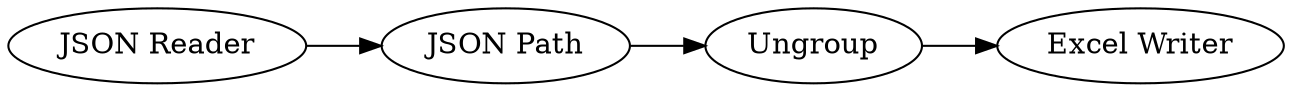 digraph {
	21 -> 32
	34 -> 21
	32 -> 35
	21 [label="JSON Path"]
	32 [label=Ungroup]
	34 [label="JSON Reader"]
	35 [label="Excel Writer"]
	rankdir=LR
}
